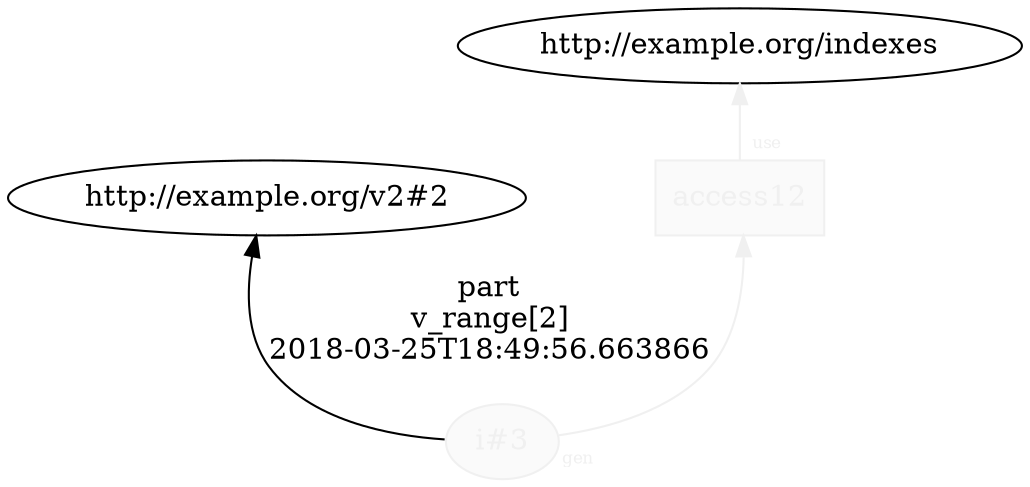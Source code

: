 digraph "PROV" { size="16,12"; rankdir="BT";
"http://example.org/i#3" [fillcolor="#FAFAFA",color="#F0F0F0",style="filled",fontcolor="#F0F0F0",label="i#3",URL="http://example.org/i#3"]
"http://example.org/i#3" -> "http://example.org/v2#2" [fontsize="14",distance="1.5",angle="60.0",rotation="20",label="part
v_range[2]
2018-03-25T18:49:56.663866"]
"http://example.org/access12" [fillcolor="#FAFAFA",color="#F0F0F0",shape="polygon",sides="4",style="filled",fontcolor="#F0F0F0",label="access12",URL="http://example.org/access12"]
"http://example.org/access12" -> "http://example.org/indexes" [labelfontsize="8",labeldistance="1.5",labelangle="60.0",rotation="20",taillabel="use",fontcolor="#F0F0F0",color="#F0F0F0"]
"http://example.org/i#3" -> "http://example.org/access12" [labelfontsize="8",labeldistance="1.5",labelangle="60.0",rotation="20",taillabel="gen",fontcolor="#F0F0F0",color="#F0F0F0"]
}